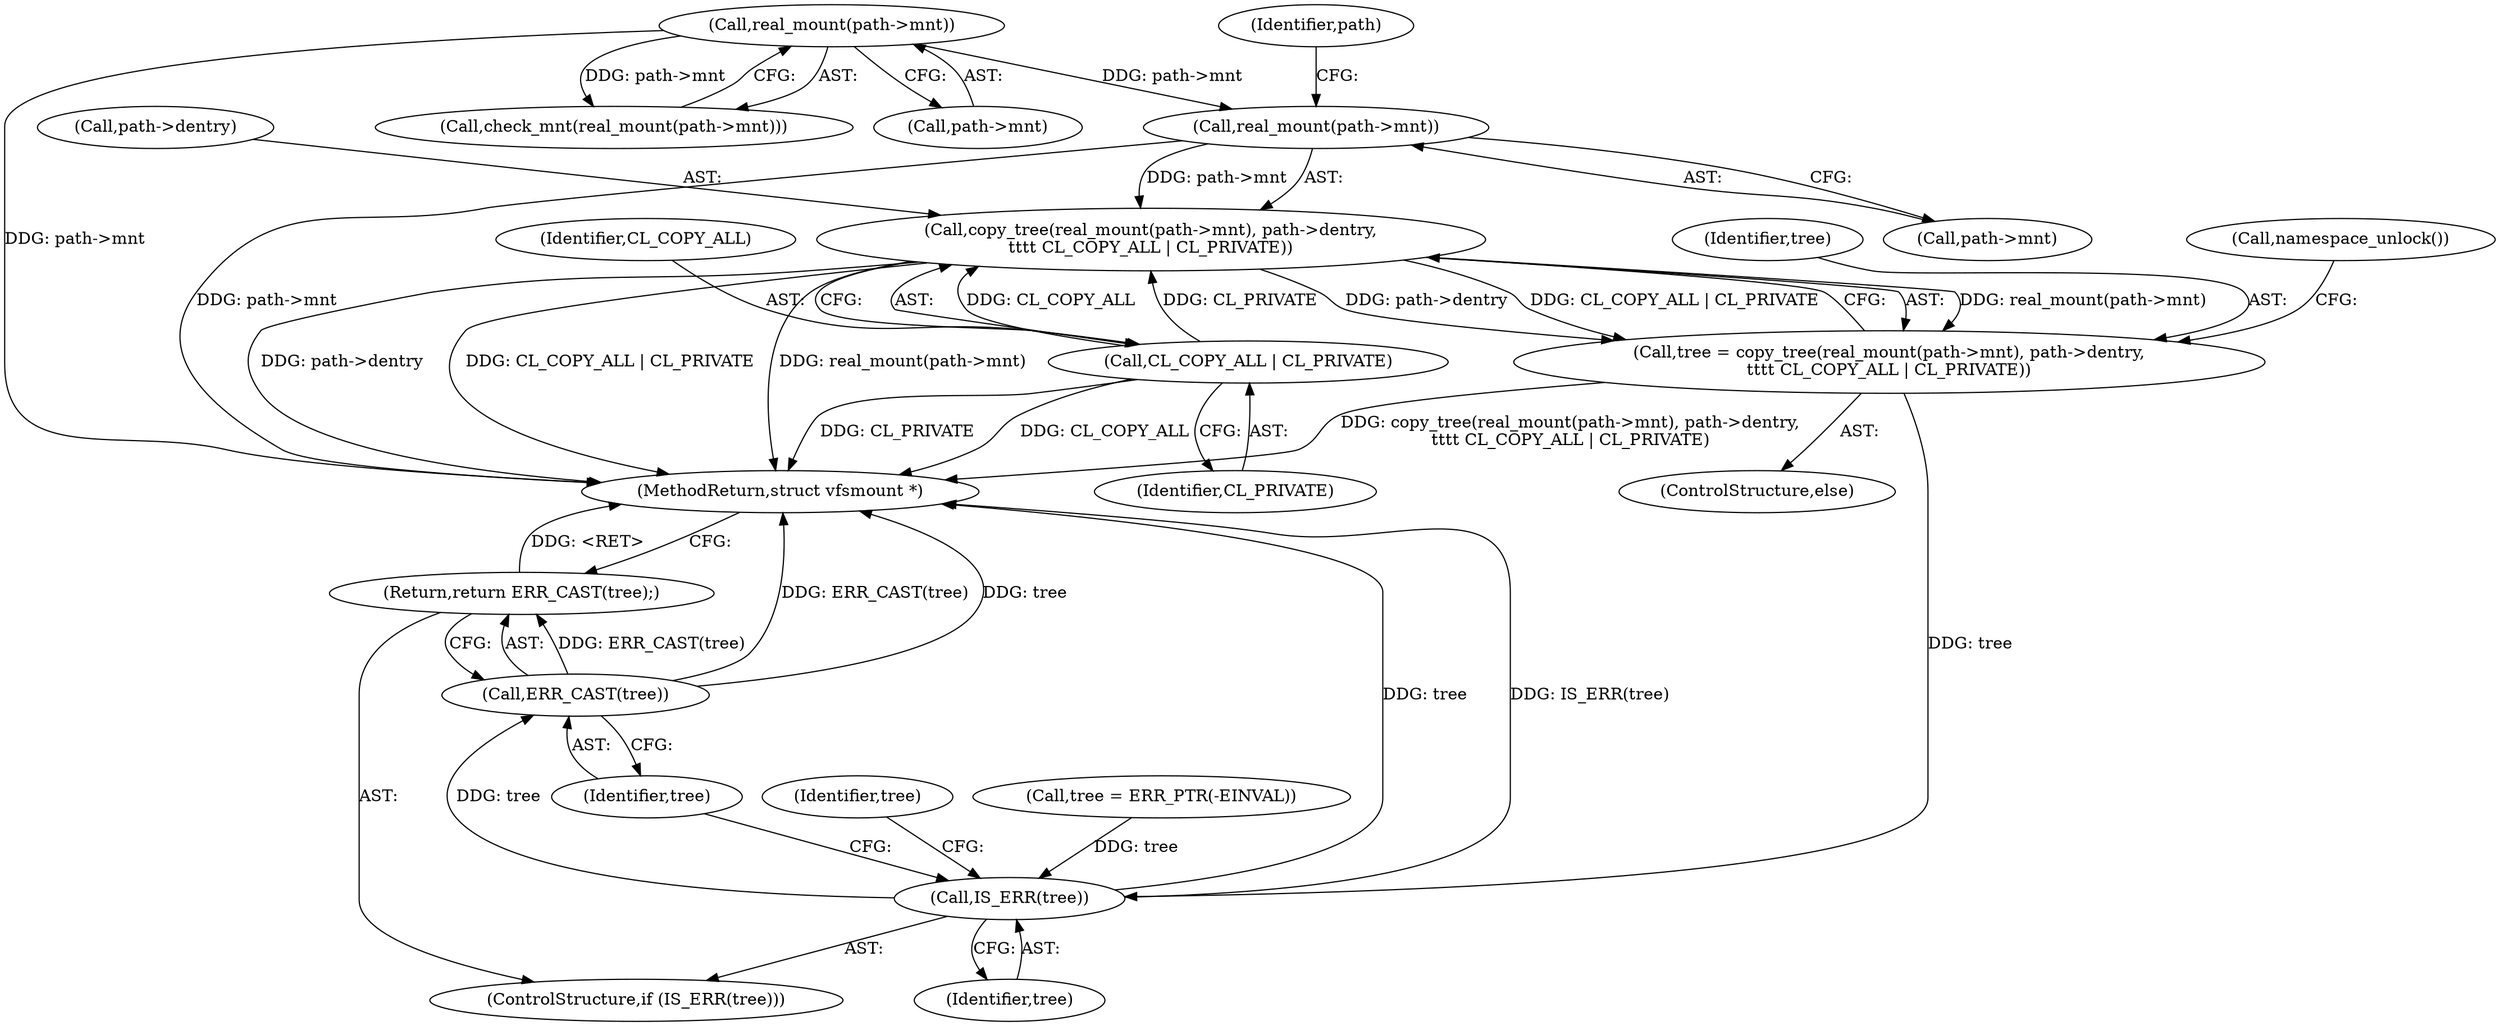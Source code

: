 digraph "0_linux_cd4a40174b71acd021877341684d8bb1dc8ea4ae@API" {
"1000120" [label="(Call,copy_tree(real_mount(path->mnt), path->dentry,\n\t\t\t\t CL_COPY_ALL | CL_PRIVATE))"];
"1000121" [label="(Call,real_mount(path->mnt))"];
"1000108" [label="(Call,real_mount(path->mnt))"];
"1000128" [label="(Call,CL_COPY_ALL | CL_PRIVATE)"];
"1000118" [label="(Call,tree = copy_tree(real_mount(path->mnt), path->dentry,\n\t\t\t\t CL_COPY_ALL | CL_PRIVATE))"];
"1000133" [label="(Call,IS_ERR(tree))"];
"1000136" [label="(Call,ERR_CAST(tree))"];
"1000135" [label="(Return,return ERR_CAST(tree);)"];
"1000118" [label="(Call,tree = copy_tree(real_mount(path->mnt), path->dentry,\n\t\t\t\t CL_COPY_ALL | CL_PRIVATE))"];
"1000130" [label="(Identifier,CL_PRIVATE)"];
"1000129" [label="(Identifier,CL_COPY_ALL)"];
"1000119" [label="(Identifier,tree)"];
"1000120" [label="(Call,copy_tree(real_mount(path->mnt), path->dentry,\n\t\t\t\t CL_COPY_ALL | CL_PRIVATE))"];
"1000125" [label="(Call,path->dentry)"];
"1000132" [label="(ControlStructure,if (IS_ERR(tree)))"];
"1000143" [label="(MethodReturn,struct vfsmount *)"];
"1000134" [label="(Identifier,tree)"];
"1000122" [label="(Call,path->mnt)"];
"1000126" [label="(Identifier,path)"];
"1000117" [label="(ControlStructure,else)"];
"1000141" [label="(Identifier,tree)"];
"1000135" [label="(Return,return ERR_CAST(tree);)"];
"1000128" [label="(Call,CL_COPY_ALL | CL_PRIVATE)"];
"1000136" [label="(Call,ERR_CAST(tree))"];
"1000133" [label="(Call,IS_ERR(tree))"];
"1000107" [label="(Call,check_mnt(real_mount(path->mnt)))"];
"1000109" [label="(Call,path->mnt)"];
"1000131" [label="(Call,namespace_unlock())"];
"1000112" [label="(Call,tree = ERR_PTR(-EINVAL))"];
"1000121" [label="(Call,real_mount(path->mnt))"];
"1000137" [label="(Identifier,tree)"];
"1000108" [label="(Call,real_mount(path->mnt))"];
"1000120" -> "1000118"  [label="AST: "];
"1000120" -> "1000128"  [label="CFG: "];
"1000121" -> "1000120"  [label="AST: "];
"1000125" -> "1000120"  [label="AST: "];
"1000128" -> "1000120"  [label="AST: "];
"1000118" -> "1000120"  [label="CFG: "];
"1000120" -> "1000143"  [label="DDG: path->dentry"];
"1000120" -> "1000143"  [label="DDG: CL_COPY_ALL | CL_PRIVATE"];
"1000120" -> "1000143"  [label="DDG: real_mount(path->mnt)"];
"1000120" -> "1000118"  [label="DDG: real_mount(path->mnt)"];
"1000120" -> "1000118"  [label="DDG: path->dentry"];
"1000120" -> "1000118"  [label="DDG: CL_COPY_ALL | CL_PRIVATE"];
"1000121" -> "1000120"  [label="DDG: path->mnt"];
"1000128" -> "1000120"  [label="DDG: CL_COPY_ALL"];
"1000128" -> "1000120"  [label="DDG: CL_PRIVATE"];
"1000121" -> "1000122"  [label="CFG: "];
"1000122" -> "1000121"  [label="AST: "];
"1000126" -> "1000121"  [label="CFG: "];
"1000121" -> "1000143"  [label="DDG: path->mnt"];
"1000108" -> "1000121"  [label="DDG: path->mnt"];
"1000108" -> "1000107"  [label="AST: "];
"1000108" -> "1000109"  [label="CFG: "];
"1000109" -> "1000108"  [label="AST: "];
"1000107" -> "1000108"  [label="CFG: "];
"1000108" -> "1000143"  [label="DDG: path->mnt"];
"1000108" -> "1000107"  [label="DDG: path->mnt"];
"1000128" -> "1000130"  [label="CFG: "];
"1000129" -> "1000128"  [label="AST: "];
"1000130" -> "1000128"  [label="AST: "];
"1000128" -> "1000143"  [label="DDG: CL_PRIVATE"];
"1000128" -> "1000143"  [label="DDG: CL_COPY_ALL"];
"1000118" -> "1000117"  [label="AST: "];
"1000119" -> "1000118"  [label="AST: "];
"1000131" -> "1000118"  [label="CFG: "];
"1000118" -> "1000143"  [label="DDG: copy_tree(real_mount(path->mnt), path->dentry,\n\t\t\t\t CL_COPY_ALL | CL_PRIVATE)"];
"1000118" -> "1000133"  [label="DDG: tree"];
"1000133" -> "1000132"  [label="AST: "];
"1000133" -> "1000134"  [label="CFG: "];
"1000134" -> "1000133"  [label="AST: "];
"1000137" -> "1000133"  [label="CFG: "];
"1000141" -> "1000133"  [label="CFG: "];
"1000133" -> "1000143"  [label="DDG: tree"];
"1000133" -> "1000143"  [label="DDG: IS_ERR(tree)"];
"1000112" -> "1000133"  [label="DDG: tree"];
"1000133" -> "1000136"  [label="DDG: tree"];
"1000136" -> "1000135"  [label="AST: "];
"1000136" -> "1000137"  [label="CFG: "];
"1000137" -> "1000136"  [label="AST: "];
"1000135" -> "1000136"  [label="CFG: "];
"1000136" -> "1000143"  [label="DDG: ERR_CAST(tree)"];
"1000136" -> "1000143"  [label="DDG: tree"];
"1000136" -> "1000135"  [label="DDG: ERR_CAST(tree)"];
"1000135" -> "1000132"  [label="AST: "];
"1000143" -> "1000135"  [label="CFG: "];
"1000135" -> "1000143"  [label="DDG: <RET>"];
}
